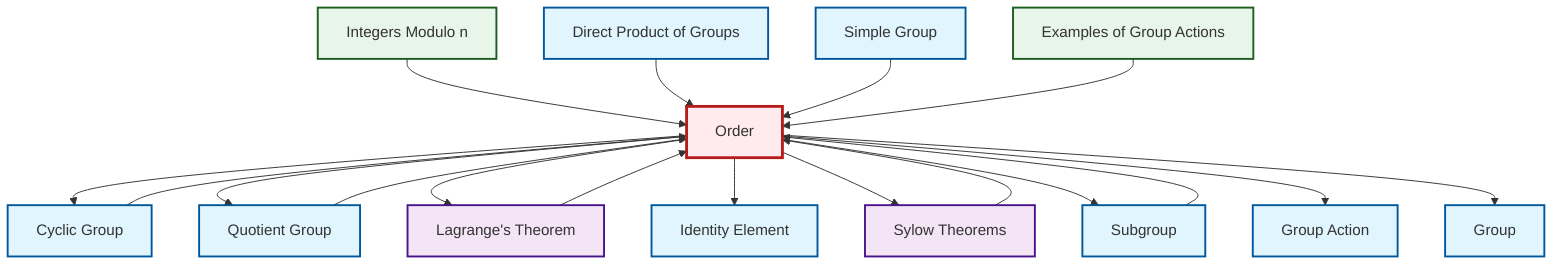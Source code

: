 graph TD
    classDef definition fill:#e1f5fe,stroke:#01579b,stroke-width:2px
    classDef theorem fill:#f3e5f5,stroke:#4a148c,stroke-width:2px
    classDef axiom fill:#fff3e0,stroke:#e65100,stroke-width:2px
    classDef example fill:#e8f5e9,stroke:#1b5e20,stroke-width:2px
    classDef current fill:#ffebee,stroke:#b71c1c,stroke-width:3px
    def-order["Order"]:::definition
    def-identity-element["Identity Element"]:::definition
    thm-lagrange["Lagrange's Theorem"]:::theorem
    ex-group-action-examples["Examples of Group Actions"]:::example
    def-group-action["Group Action"]:::definition
    def-subgroup["Subgroup"]:::definition
    ex-quotient-integers-mod-n["Integers Modulo n"]:::example
    def-cyclic-group["Cyclic Group"]:::definition
    def-direct-product["Direct Product of Groups"]:::definition
    def-group["Group"]:::definition
    thm-sylow["Sylow Theorems"]:::theorem
    def-simple-group["Simple Group"]:::definition
    def-quotient-group["Quotient Group"]:::definition
    def-order --> def-cyclic-group
    def-order --> def-quotient-group
    ex-quotient-integers-mod-n --> def-order
    thm-lagrange --> def-order
    def-subgroup --> def-order
    def-order --> thm-lagrange
    def-order --> def-identity-element
    def-order --> thm-sylow
    def-cyclic-group --> def-order
    def-quotient-group --> def-order
    def-order --> def-subgroup
    thm-sylow --> def-order
    def-direct-product --> def-order
    def-order --> def-group-action
    def-simple-group --> def-order
    def-order --> def-group
    ex-group-action-examples --> def-order
    class def-order current
